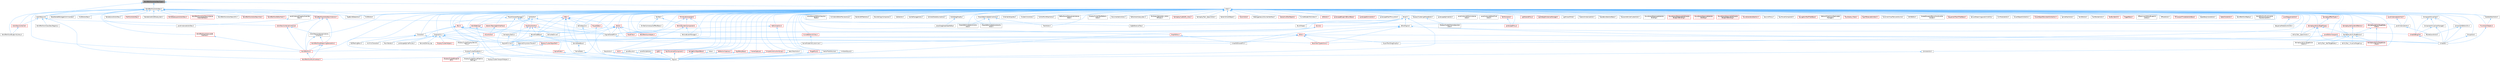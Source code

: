 digraph "WorldPartitionActorDescType.h"
{
 // INTERACTIVE_SVG=YES
 // LATEX_PDF_SIZE
  bgcolor="transparent";
  edge [fontname=Helvetica,fontsize=10,labelfontname=Helvetica,labelfontsize=10];
  node [fontname=Helvetica,fontsize=10,shape=box,height=0.2,width=0.4];
  Node1 [id="Node000001",label="WorldPartitionActorDescType.h",height=0.2,width=0.4,color="gray40", fillcolor="grey60", style="filled", fontcolor="black",tooltip=" "];
  Node1 -> Node2 [id="edge1_Node000001_Node000002",dir="back",color="steelblue1",style="solid",tooltip=" "];
  Node2 [id="Node000002",label="Actor.h",height=0.2,width=0.4,color="grey40", fillcolor="white", style="filled",URL="$d0/d43/Actor_8h.html",tooltip=" "];
  Node2 -> Node3 [id="edge2_Node000002_Node000003",dir="back",color="steelblue1",style="solid",tooltip=" "];
  Node3 [id="Node000003",label="AbilityTask_SpawnActor.h",height=0.2,width=0.4,color="grey40", fillcolor="white", style="filled",URL="$dc/d97/AbilityTask__SpawnActor_8h.html",tooltip=" "];
  Node2 -> Node4 [id="edge3_Node000002_Node000004",dir="back",color="steelblue1",style="solid",tooltip=" "];
  Node4 [id="Node000004",label="ActorDescContainerInstance\lCollection.h",height=0.2,width=0.4,color="grey40", fillcolor="white", style="filled",URL="$df/d80/ActorDescContainerInstanceCollection_8h.html",tooltip=" "];
  Node4 -> Node5 [id="edge4_Node000004_Node000005",dir="back",color="steelblue1",style="solid",tooltip=" "];
  Node5 [id="Node000005",label="WorldPartition.h",height=0.2,width=0.4,color="red", fillcolor="#FFF0F0", style="filled",URL="$de/d1e/WorldPartition_8h.html",tooltip=" "];
  Node5 -> Node14 [id="edge5_Node000005_Node000014",dir="back",color="steelblue1",style="solid",tooltip=" "];
  Node14 [id="Node000014",label="WorldPartitionRuntimeHash.h",height=0.2,width=0.4,color="red", fillcolor="#FFF0F0", style="filled",URL="$d9/df1/WorldPartitionRuntimeHash_8h.html",tooltip=" "];
  Node4 -> Node23 [id="edge6_Node000004_Node000023",dir="back",color="steelblue1",style="solid",tooltip=" "];
  Node23 [id="Node000023",label="WorldPartitionStreamingGeneration.h",height=0.2,width=0.4,color="red", fillcolor="#FFF0F0", style="filled",URL="$d6/dc5/WorldPartitionStreamingGeneration_8h.html",tooltip=" "];
  Node23 -> Node5 [id="edge7_Node000023_Node000005",dir="back",color="steelblue1",style="solid",tooltip=" "];
  Node23 -> Node14 [id="edge8_Node000023_Node000014",dir="back",color="steelblue1",style="solid",tooltip=" "];
  Node2 -> Node25 [id="edge9_Node000002_Node000025",dir="back",color="steelblue1",style="solid",tooltip=" "];
  Node25 [id="Node000025",label="ActorDescList.h",height=0.2,width=0.4,color="grey40", fillcolor="white", style="filled",URL="$d7/da2/ActorDescList_8h.html",tooltip=" "];
  Node25 -> Node26 [id="edge10_Node000025_Node000026",dir="back",color="steelblue1",style="solid",tooltip=" "];
  Node26 [id="Node000026",label="ActorDescContainer.h",height=0.2,width=0.4,color="red", fillcolor="#FFF0F0", style="filled",URL="$de/df0/ActorDescContainer_8h.html",tooltip=" "];
  Node26 -> Node29 [id="edge11_Node000026_Node000029",dir="back",color="steelblue1",style="solid",tooltip=" "];
  Node29 [id="Node000029",label="WorldPartitionBlueprintLibrary.h",height=0.2,width=0.4,color="grey40", fillcolor="white", style="filled",URL="$d1/d6b/WorldPartitionBlueprintLibrary_8h.html",tooltip=" "];
  Node25 -> Node30 [id="edge12_Node000025_Node000030",dir="back",color="steelblue1",style="solid",tooltip=" "];
  Node30 [id="Node000030",label="ActorDescContainerInstance.h",height=0.2,width=0.4,color="red", fillcolor="#FFF0F0", style="filled",URL="$d0/dd1/ActorDescContainerInstance_8h.html",tooltip=" "];
  Node30 -> Node4 [id="edge13_Node000030_Node000004",dir="back",color="steelblue1",style="solid",tooltip=" "];
  Node30 -> Node5 [id="edge14_Node000030_Node000005",dir="back",color="steelblue1",style="solid",tooltip=" "];
  Node25 -> Node34 [id="edge15_Node000025_Node000034",dir="back",color="steelblue1",style="solid",tooltip=" "];
  Node34 [id="Node000034",label="WorldPartitionClassDescRegistry.h",height=0.2,width=0.4,color="grey40", fillcolor="white", style="filled",URL="$d6/d40/WorldPartitionClassDescRegistry_8h.html",tooltip=" "];
  Node25 -> Node14 [id="edge16_Node000025_Node000014",dir="back",color="steelblue1",style="solid",tooltip=" "];
  Node2 -> Node35 [id="edge17_Node000002_Node000035",dir="back",color="steelblue1",style="solid",tooltip=" "];
  Node35 [id="Node000035",label="ActorDragDropOp.h",height=0.2,width=0.4,color="grey40", fillcolor="white", style="filled",URL="$dd/d1a/ActorDragDropOp_8h.html",tooltip=" "];
  Node35 -> Node36 [id="edge18_Node000035_Node000036",dir="back",color="steelblue1",style="solid",tooltip=" "];
  Node36 [id="Node000036",label="ActorDragDropGraphEdOp.h",height=0.2,width=0.4,color="grey40", fillcolor="white", style="filled",URL="$d0/d9b/ActorDragDropGraphEdOp_8h.html",tooltip=" "];
  Node2 -> Node37 [id="edge19_Node000002_Node000037",dir="back",color="steelblue1",style="solid",tooltip=" "];
  Node37 [id="Node000037",label="ActorElementEditorCopyAnd\lPaste.h",height=0.2,width=0.4,color="grey40", fillcolor="white", style="filled",URL="$d8/dc2/ActorElementEditorCopyAndPaste_8h.html",tooltip=" "];
  Node2 -> Node38 [id="edge20_Node000002_Node000038",dir="back",color="steelblue1",style="solid",tooltip=" "];
  Node38 [id="Node000038",label="AmbientSound.h",height=0.2,width=0.4,color="grey40", fillcolor="white", style="filled",URL="$dd/d28/AmbientSound_8h.html",tooltip=" "];
  Node38 -> Node39 [id="edge21_Node000038_Node000039",dir="back",color="steelblue1",style="solid",tooltip=" "];
  Node39 [id="Node000039",label="Engine.h",height=0.2,width=0.4,color="grey40", fillcolor="white", style="filled",URL="$d1/d34/Public_2Engine_8h.html",tooltip=" "];
  Node2 -> Node40 [id="edge22_Node000002_Node000040",dir="back",color="steelblue1",style="solid",tooltip=" "];
  Node40 [id="Node000040",label="AnimationEditorPreviewActor.h",height=0.2,width=0.4,color="grey40", fillcolor="white", style="filled",URL="$dc/d52/AnimationEditorPreviewActor_8h.html",tooltip=" "];
  Node2 -> Node41 [id="edge23_Node000002_Node000041",dir="back",color="steelblue1",style="solid",tooltip=" "];
  Node41 [id="Node000041",label="BandwidthTestActor.h",height=0.2,width=0.4,color="grey40", fillcolor="white", style="filled",URL="$d9/ddf/BandwidthTestActor_8h.html",tooltip=" "];
  Node2 -> Node42 [id="edge24_Node000002_Node000042",dir="back",color="steelblue1",style="solid",tooltip=" "];
  Node42 [id="Node000042",label="BoundsCopyComponent.h",height=0.2,width=0.4,color="grey40", fillcolor="white", style="filled",URL="$d2/d10/BoundsCopyComponent_8h.html",tooltip=" "];
  Node2 -> Node43 [id="edge25_Node000002_Node000043",dir="back",color="steelblue1",style="solid",tooltip=" "];
  Node43 [id="Node000043",label="Brush.h",height=0.2,width=0.4,color="grey40", fillcolor="white", style="filled",URL="$dc/d90/Brush_8h.html",tooltip=" "];
  Node43 -> Node44 [id="edge26_Node000043_Node000044",dir="back",color="steelblue1",style="solid",tooltip=" "];
  Node44 [id="Node000044",label="BrushShape.h",height=0.2,width=0.4,color="grey40", fillcolor="white", style="filled",URL="$d3/d8e/BrushShape_8h.html",tooltip=" "];
  Node43 -> Node45 [id="edge27_Node000043_Node000045",dir="back",color="steelblue1",style="solid",tooltip=" "];
  Node45 [id="Node000045",label="DlgReferenceTree.h",height=0.2,width=0.4,color="grey40", fillcolor="white", style="filled",URL="$db/dd3/DlgReferenceTree_8h.html",tooltip=" "];
  Node43 -> Node46 [id="edge28_Node000043_Node000046",dir="back",color="steelblue1",style="solid",tooltip=" "];
  Node46 [id="Node000046",label="EditorEngine.h",height=0.2,width=0.4,color="grey40", fillcolor="white", style="filled",URL="$da/d0c/EditorEngine_8h.html",tooltip=" "];
  Node46 -> Node47 [id="edge29_Node000046_Node000047",dir="back",color="steelblue1",style="solid",tooltip=" "];
  Node47 [id="Node000047",label="BookMarkTypeActions.h",height=0.2,width=0.4,color="red", fillcolor="#FFF0F0", style="filled",URL="$d0/d2f/BookMarkTypeActions_8h.html",tooltip=" "];
  Node46 -> Node49 [id="edge30_Node000046_Node000049",dir="back",color="steelblue1",style="solid",tooltip=" "];
  Node49 [id="Node000049",label="Editor.h",height=0.2,width=0.4,color="red", fillcolor="#FFF0F0", style="filled",URL="$de/d6e/Editor_8h.html",tooltip=" "];
  Node49 -> Node47 [id="edge31_Node000049_Node000047",dir="back",color="steelblue1",style="solid",tooltip=" "];
  Node49 -> Node144 [id="edge32_Node000049_Node000144",dir="back",color="steelblue1",style="solid",tooltip=" "];
  Node144 [id="Node000144",label="DisplayClusterObjectRef.h",height=0.2,width=0.4,color="red", fillcolor="#FFF0F0", style="filled",URL="$d9/d87/DisplayClusterObjectRef_8h.html",tooltip=" "];
  Node144 -> Node147 [id="edge33_Node000144_Node000147",dir="back",color="steelblue1",style="solid",tooltip=" "];
  Node147 [id="Node000147",label="DisplayClusterRootActor.h",height=0.2,width=0.4,color="grey40", fillcolor="white", style="filled",URL="$d0/d41/DisplayClusterRootActor_8h.html",tooltip=" "];
  Node147 -> Node148 [id="edge34_Node000147_Node000148",dir="back",color="steelblue1",style="solid",tooltip=" "];
  Node148 [id="Node000148",label="DisplayClusterMoviePipeline\lSettings.h",height=0.2,width=0.4,color="grey40", fillcolor="white", style="filled",URL="$d7/d56/DisplayClusterMoviePipelineSettings_8h.html",tooltip=" "];
  Node147 -> Node149 [id="edge35_Node000147_Node000149",dir="back",color="steelblue1",style="solid",tooltip=" "];
  Node149 [id="Node000149",label="DisplayClusterViewportHelpers.h",height=0.2,width=0.4,color="grey40", fillcolor="white", style="filled",URL="$d6/d8b/DisplayClusterViewportHelpers_8h.html",tooltip=" "];
  Node147 -> Node150 [id="edge36_Node000147_Node000150",dir="back",color="steelblue1",style="solid",tooltip=" "];
  Node150 [id="Node000150",label="IDisplayClusterBlueprint\lAPI.h",height=0.2,width=0.4,color="red", fillcolor="#FFF0F0", style="filled",URL="$d6/dd6/IDisplayClusterBlueprintAPI_8h.html",tooltip=" "];
  Node49 -> Node183 [id="edge37_Node000049_Node000183",dir="back",color="steelblue1",style="solid",tooltip=" "];
  Node183 [id="Node000183",label="ExportTextDragDropOp.h",height=0.2,width=0.4,color="grey40", fillcolor="white", style="filled",URL="$de/d5c/ExportTextDragDropOp_8h.html",tooltip=" "];
  Node49 -> Node184 [id="edge38_Node000049_Node000184",dir="back",color="steelblue1",style="solid",tooltip=" "];
  Node184 [id="Node000184",label="ExternalDirtyActorsTracker.h",height=0.2,width=0.4,color="grey40", fillcolor="white", style="filled",URL="$db/d89/ExternalDirtyActorsTracker_8h.html",tooltip=" "];
  Node184 -> Node5 [id="edge39_Node000184_Node000005",dir="back",color="steelblue1",style="solid",tooltip=" "];
  Node49 -> Node185 [id="edge40_Node000049_Node000185",dir="back",color="steelblue1",style="solid",tooltip=" "];
  Node185 [id="Node000185",label="GameModeInfoCustomizer.h",height=0.2,width=0.4,color="grey40", fillcolor="white", style="filled",URL="$d5/df3/GameModeInfoCustomizer_8h.html",tooltip=" "];
  Node49 -> Node159 [id="edge41_Node000049_Node000159",dir="back",color="steelblue1",style="solid",tooltip=" "];
  Node159 [id="Node000159",label="UnrealEd.h",height=0.2,width=0.4,color="grey40", fillcolor="white", style="filled",URL="$d2/d5f/UnrealEd_8h.html",tooltip=" "];
  Node49 -> Node182 [id="edge42_Node000049_Node000182",dir="back",color="steelblue1",style="solid",tooltip=" "];
  Node182 [id="Node000182",label="UnrealEdSharedPCH.h",height=0.2,width=0.4,color="grey40", fillcolor="white", style="filled",URL="$d1/de6/UnrealEdSharedPCH_8h.html",tooltip=" "];
  Node46 -> Node159 [id="edge43_Node000046_Node000159",dir="back",color="steelblue1",style="solid",tooltip=" "];
  Node46 -> Node265 [id="edge44_Node000046_Node000265",dir="back",color="steelblue1",style="solid",tooltip=" "];
  Node265 [id="Node000265",label="UnrealEdEngine.h",height=0.2,width=0.4,color="red", fillcolor="#FFF0F0", style="filled",URL="$d2/d51/UnrealEdEngine_8h.html",tooltip=" "];
  Node265 -> Node159 [id="edge45_Node000265_Node000159",dir="back",color="steelblue1",style="solid",tooltip=" "];
  Node46 -> Node182 [id="edge46_Node000046_Node000182",dir="back",color="steelblue1",style="solid",tooltip=" "];
  Node43 -> Node39 [id="edge47_Node000043_Node000039",dir="back",color="steelblue1",style="solid",tooltip=" "];
  Node43 -> Node267 [id="edge48_Node000043_Node000267",dir="back",color="steelblue1",style="solid",tooltip=" "];
  Node267 [id="Node000267",label="EngineSharedPCH.h",height=0.2,width=0.4,color="grey40", fillcolor="white", style="filled",URL="$dc/dbb/EngineSharedPCH_8h.html",tooltip=" "];
  Node267 -> Node182 [id="edge49_Node000267_Node000182",dir="back",color="steelblue1",style="solid",tooltip=" "];
  Node43 -> Node268 [id="edge50_Node000043_Node000268",dir="back",color="steelblue1",style="solid",tooltip=" "];
  Node268 [id="Node000268",label="Volume.h",height=0.2,width=0.4,color="red", fillcolor="#FFF0F0", style="filled",URL="$d1/dbd/Volume_8h.html",tooltip=" "];
  Node268 -> Node39 [id="edge51_Node000268_Node000039",dir="back",color="steelblue1",style="solid",tooltip=" "];
  Node268 -> Node267 [id="edge52_Node000268_Node000267",dir="back",color="steelblue1",style="solid",tooltip=" "];
  Node2 -> Node352 [id="edge53_Node000002_Node000352",dir="back",color="steelblue1",style="solid",tooltip=" "];
  Node352 [id="Node000352",label="CableActor.h",height=0.2,width=0.4,color="grey40", fillcolor="white", style="filled",URL="$dd/d5e/CableActor_8h.html",tooltip=" "];
  Node2 -> Node353 [id="edge54_Node000002_Node000353",dir="back",color="steelblue1",style="solid",tooltip=" "];
  Node353 [id="Node000353",label="CacheManagerActor.h",height=0.2,width=0.4,color="grey40", fillcolor="white", style="filled",URL="$d6/d22/CacheManagerActor_8h.html",tooltip=" "];
  Node2 -> Node354 [id="edge55_Node000002_Node000354",dir="back",color="steelblue1",style="solid",tooltip=" "];
  Node354 [id="Node000354",label="CameraActor.h",height=0.2,width=0.4,color="grey40", fillcolor="white", style="filled",URL="$d4/df4/CameraActor_8h.html",tooltip=" "];
  Node354 -> Node39 [id="edge56_Node000354_Node000039",dir="back",color="steelblue1",style="solid",tooltip=" "];
  Node2 -> Node355 [id="edge57_Node000002_Node000355",dir="back",color="steelblue1",style="solid",tooltip=" "];
  Node355 [id="Node000355",label="CameraShakeSourceActor.h",height=0.2,width=0.4,color="grey40", fillcolor="white", style="filled",URL="$d5/d92/CameraShakeSourceActor_8h.html",tooltip=" "];
  Node2 -> Node356 [id="edge58_Node000002_Node000356",dir="back",color="steelblue1",style="solid",tooltip=" "];
  Node356 [id="Node000356",label="ChaosDeformableCollisions\lActor.h",height=0.2,width=0.4,color="grey40", fillcolor="white", style="filled",URL="$d2/dce/ChaosDeformableCollisionsActor_8h.html",tooltip=" "];
  Node2 -> Node357 [id="edge59_Node000002_Node000357",dir="back",color="steelblue1",style="solid",tooltip=" "];
  Node357 [id="Node000357",label="ChaosDeformableConstraints\lActor.h",height=0.2,width=0.4,color="grey40", fillcolor="white", style="filled",URL="$d0/dd2/ChaosDeformableConstraintsActor_8h.html",tooltip=" "];
  Node2 -> Node358 [id="edge60_Node000002_Node000358",dir="back",color="steelblue1",style="solid",tooltip=" "];
  Node358 [id="Node000358",label="ChaosDeformableSolverActor.h",height=0.2,width=0.4,color="grey40", fillcolor="white", style="filled",URL="$d2/de9/ChaosDeformableSolverActor_8h.html",tooltip=" "];
  Node358 -> Node356 [id="edge61_Node000358_Node000356",dir="back",color="steelblue1",style="solid",tooltip=" "];
  Node358 -> Node357 [id="edge62_Node000358_Node000357",dir="back",color="steelblue1",style="solid",tooltip=" "];
  Node358 -> Node359 [id="edge63_Node000358_Node000359",dir="back",color="steelblue1",style="solid",tooltip=" "];
  Node359 [id="Node000359",label="FleshActor.h",height=0.2,width=0.4,color="grey40", fillcolor="white", style="filled",URL="$d1/d7e/FleshActor_8h.html",tooltip=" "];
  Node2 -> Node360 [id="edge64_Node000002_Node000360",dir="back",color="steelblue1",style="solid",tooltip=" "];
  Node360 [id="Node000360",label="Character.h",height=0.2,width=0.4,color="grey40", fillcolor="white", style="filled",URL="$db/dc7/Character_8h.html",tooltip=" "];
  Node360 -> Node361 [id="edge65_Node000360_Node000361",dir="back",color="steelblue1",style="solid",tooltip=" "];
  Node361 [id="Node000361",label="ArchVisCharacter.h",height=0.2,width=0.4,color="grey40", fillcolor="white", style="filled",URL="$d3/d2b/ArchVisCharacter_8h.html",tooltip=" "];
  Node360 -> Node362 [id="edge66_Node000360_Node000362",dir="back",color="steelblue1",style="solid",tooltip=" "];
  Node362 [id="Node000362",label="EQSTestingPawn.h",height=0.2,width=0.4,color="grey40", fillcolor="white", style="filled",URL="$de/d48/EQSTestingPawn_8h.html",tooltip=" "];
  Node360 -> Node363 [id="edge67_Node000360_Node000363",dir="back",color="steelblue1",style="solid",tooltip=" "];
  Node363 [id="Node000363",label="EngineMinimal.h",height=0.2,width=0.4,color="grey40", fillcolor="white", style="filled",URL="$d0/d2c/EngineMinimal_8h.html",tooltip=" "];
  Node363 -> Node39 [id="edge68_Node000363_Node000039",dir="back",color="steelblue1",style="solid",tooltip=" "];
  Node2 -> Node364 [id="edge69_Node000002_Node000364",dir="back",color="steelblue1",style="solid",tooltip=" "];
  Node364 [id="Node000364",label="CinematicExporter.h",height=0.2,width=0.4,color="grey40", fillcolor="white", style="filled",URL="$d8/d3d/CinematicExporter_8h.html",tooltip=" "];
  Node2 -> Node365 [id="edge70_Node000002_Node000365",dir="back",color="steelblue1",style="solid",tooltip=" "];
  Node365 [id="Node000365",label="ClusterUnionActor.h",height=0.2,width=0.4,color="grey40", fillcolor="white", style="filled",URL="$d5/d54/ClusterUnionActor_8h.html",tooltip=" "];
  Node2 -> Node366 [id="edge71_Node000002_Node000366",dir="back",color="steelblue1",style="solid",tooltip=" "];
  Node366 [id="Node000366",label="ComponentEditorUtils.h",height=0.2,width=0.4,color="grey40", fillcolor="white", style="filled",URL="$d0/d4b/ComponentEditorUtils_8h.html",tooltip=" "];
  Node366 -> Node367 [id="edge72_Node000366_Node000367",dir="back",color="steelblue1",style="solid",tooltip=" "];
  Node367 [id="Node000367",label="PackedLevelActor.h",height=0.2,width=0.4,color="grey40", fillcolor="white", style="filled",URL="$d7/dfa/PackedLevelActor_8h.html",tooltip=" "];
  Node366 -> Node159 [id="edge73_Node000366_Node000159",dir="back",color="steelblue1",style="solid",tooltip=" "];
  Node2 -> Node368 [id="edge74_Node000002_Node000368",dir="back",color="steelblue1",style="solid",tooltip=" "];
  Node368 [id="Node000368",label="ComponentVisualizer.h",height=0.2,width=0.4,color="grey40", fillcolor="white", style="filled",URL="$d3/d9b/ComponentVisualizer_8h.html",tooltip=" "];
  Node368 -> Node369 [id="edge75_Node000368_Node000369",dir="back",color="steelblue1",style="solid",tooltip=" "];
  Node369 [id="Node000369",label="ComponentVisualizerManager.h",height=0.2,width=0.4,color="grey40", fillcolor="white", style="filled",URL="$d5/d81/ComponentVisualizerManager_8h.html",tooltip=" "];
  Node369 -> Node159 [id="edge76_Node000369_Node000159",dir="back",color="steelblue1",style="solid",tooltip=" "];
  Node369 -> Node265 [id="edge77_Node000369_Node000265",dir="back",color="steelblue1",style="solid",tooltip=" "];
  Node368 -> Node159 [id="edge78_Node000368_Node000159",dir="back",color="steelblue1",style="solid",tooltip=" "];
  Node368 -> Node265 [id="edge79_Node000368_Node000265",dir="back",color="steelblue1",style="solid",tooltip=" "];
  Node2 -> Node370 [id="edge80_Node000002_Node000370",dir="back",color="steelblue1",style="solid",tooltip=" "];
  Node370 [id="Node000370",label="ControlPointMeshActor.h",height=0.2,width=0.4,color="grey40", fillcolor="white", style="filled",URL="$d8/db7/ControlPointMeshActor_8h.html",tooltip=" "];
  Node2 -> Node371 [id="edge81_Node000002_Node000371",dir="back",color="steelblue1",style="solid",tooltip=" "];
  Node371 [id="Node000371",label="Controller.h",height=0.2,width=0.4,color="grey40", fillcolor="white", style="filled",URL="$de/d4a/Controller_8h.html",tooltip=" "];
  Node371 -> Node372 [id="edge82_Node000371_Node000372",dir="back",color="steelblue1",style="solid",tooltip=" "];
  Node372 [id="Node000372",label="AIController.h",height=0.2,width=0.4,color="red", fillcolor="#FFF0F0", style="filled",URL="$d7/dd8/AIController_8h.html",tooltip=" "];
  Node371 -> Node363 [id="edge83_Node000371_Node000363",dir="back",color="steelblue1",style="solid",tooltip=" "];
  Node371 -> Node267 [id="edge84_Node000371_Node000267",dir="back",color="steelblue1",style="solid",tooltip=" "];
  Node371 -> Node375 [id="edge85_Node000371_Node000375",dir="back",color="steelblue1",style="solid",tooltip=" "];
  Node375 [id="Node000375",label="PlayerController.h",height=0.2,width=0.4,color="red", fillcolor="#FFF0F0", style="filled",URL="$db/db4/PlayerController_8h.html",tooltip=" "];
  Node375 -> Node760 [id="edge86_Node000375_Node000760",dir="back",color="steelblue1",style="solid",tooltip=" "];
  Node760 [id="Node000760",label="DemoNetDriver.h",height=0.2,width=0.4,color="grey40", fillcolor="white", style="filled",URL="$df/df9/DemoNetDriver_8h.html",tooltip=" "];
  Node375 -> Node363 [id="edge87_Node000375_Node000363",dir="back",color="steelblue1",style="solid",tooltip=" "];
  Node375 -> Node267 [id="edge88_Node000375_Node000267",dir="back",color="steelblue1",style="solid",tooltip=" "];
  Node375 -> Node761 [id="edge89_Node000375_Node000761",dir="back",color="steelblue1",style="solid",tooltip=" "];
  Node761 [id="Node000761",label="GameModeBase.h",height=0.2,width=0.4,color="grey40", fillcolor="white", style="filled",URL="$d2/d5b/GameModeBase_8h.html",tooltip=" "];
  Node761 -> Node363 [id="edge90_Node000761_Node000363",dir="back",color="steelblue1",style="solid",tooltip=" "];
  Node761 -> Node762 [id="edge91_Node000761_Node000762",dir="back",color="steelblue1",style="solid",tooltip=" "];
  Node762 [id="Node000762",label="GameMode.h",height=0.2,width=0.4,color="red", fillcolor="#FFF0F0", style="filled",URL="$d1/de8/GameMode_8h.html",tooltip=" "];
  Node762 -> Node39 [id="edge92_Node000762_Node000039",dir="back",color="steelblue1",style="solid",tooltip=" "];
  Node761 -> Node185 [id="edge93_Node000761_Node000185",dir="back",color="steelblue1",style="solid",tooltip=" "];
  Node761 -> Node764 [id="edge94_Node000761_Node000764",dir="back",color="steelblue1",style="solid",tooltip=" "];
  Node764 [id="Node000764",label="GameStateBase.h",height=0.2,width=0.4,color="grey40", fillcolor="white", style="filled",URL="$dd/db9/GameStateBase_8h.html",tooltip=" "];
  Node764 -> Node765 [id="edge95_Node000764_Node000765",dir="back",color="steelblue1",style="solid",tooltip=" "];
  Node765 [id="Node000765",label="GameState.h",height=0.2,width=0.4,color="grey40", fillcolor="white", style="filled",URL="$dc/db4/GameState_8h.html",tooltip=" "];
  Node765 -> Node39 [id="edge96_Node000765_Node000039",dir="back",color="steelblue1",style="solid",tooltip=" "];
  Node375 -> Node766 [id="edge97_Node000375_Node000766",dir="back",color="steelblue1",style="solid",tooltip=" "];
  Node766 [id="Node000766",label="GameplayStatics.h",height=0.2,width=0.4,color="grey40", fillcolor="white", style="filled",URL="$d9/dc8/GameplayStatics_8h.html",tooltip=" "];
  Node766 -> Node363 [id="edge98_Node000766_Node000363",dir="back",color="steelblue1",style="solid",tooltip=" "];
  Node2 -> Node768 [id="edge99_Node000002_Node000768",dir="back",color="steelblue1",style="solid",tooltip=" "];
  Node768 [id="Node000768",label="DecalActor.h",height=0.2,width=0.4,color="grey40", fillcolor="white", style="filled",URL="$d2/d2d/DecalActor_8h.html",tooltip=" "];
  Node768 -> Node39 [id="edge100_Node000768_Node000039",dir="back",color="steelblue1",style="solid",tooltip=" "];
  Node2 -> Node769 [id="edge101_Node000002_Node000769",dir="back",color="steelblue1",style="solid",tooltip=" "];
  Node769 [id="Node000769",label="DefaultLevelSequenceInstance\lData.h",height=0.2,width=0.4,color="grey40", fillcolor="white", style="filled",URL="$d0/d8b/DefaultLevelSequenceInstanceData_8h.html",tooltip=" "];
  Node2 -> Node760 [id="edge102_Node000002_Node000760",dir="back",color="steelblue1",style="solid",tooltip=" "];
  Node2 -> Node770 [id="edge103_Node000002_Node000770",dir="back",color="steelblue1",style="solid",tooltip=" "];
  Node770 [id="Node000770",label="DisplayClusterLightCardActor.h",height=0.2,width=0.4,color="grey40", fillcolor="white", style="filled",URL="$d5/dc7/DisplayClusterLightCardActor_8h.html",tooltip=" "];
  Node770 -> Node771 [id="edge104_Node000770_Node000771",dir="back",color="steelblue1",style="solid",tooltip=" "];
  Node771 [id="Node000771",label="DisplayClusterChromakeyCard\lActor.h",height=0.2,width=0.4,color="grey40", fillcolor="white", style="filled",URL="$d4/dc3/DisplayClusterChromakeyCardActor_8h.html",tooltip=" "];
  Node2 -> Node147 [id="edge105_Node000002_Node000147",dir="back",color="steelblue1",style="solid",tooltip=" "];
  Node2 -> Node772 [id="edge106_Node000002_Node000772",dir="back",color="steelblue1",style="solid",tooltip=" "];
  Node772 [id="Node000772",label="DisplayClusterTestPatterns\lActor.h",height=0.2,width=0.4,color="grey40", fillcolor="white", style="filled",URL="$d0/dac/DisplayClusterTestPatternsActor_8h.html",tooltip=" "];
  Node2 -> Node45 [id="edge107_Node000002_Node000045",dir="back",color="steelblue1",style="solid",tooltip=" "];
  Node2 -> Node773 [id="edge108_Node000002_Node000773",dir="back",color="steelblue1",style="solid",tooltip=" "];
  Node773 [id="Node000773",label="DocumentationActor.h",height=0.2,width=0.4,color="grey40", fillcolor="white", style="filled",URL="$d0/dc6/DocumentationActor_8h.html",tooltip=" "];
  Node2 -> Node774 [id="edge109_Node000002_Node000774",dir="back",color="steelblue1",style="solid",tooltip=" "];
  Node774 [id="Node000774",label="EditorActorSubsystem.h",height=0.2,width=0.4,color="grey40", fillcolor="white", style="filled",URL="$d8/db1/EditorActorSubsystem_8h.html",tooltip=" "];
  Node2 -> Node46 [id="edge110_Node000002_Node000046",dir="back",color="steelblue1",style="solid",tooltip=" "];
  Node2 -> Node775 [id="edge111_Node000002_Node000775",dir="back",color="steelblue1",style="solid",tooltip=" "];
  Node775 [id="Node000775",label="Emitter.h",height=0.2,width=0.4,color="grey40", fillcolor="white", style="filled",URL="$da/d24/Emitter_8h.html",tooltip=" "];
  Node775 -> Node776 [id="edge112_Node000775_Node000776",dir="back",color="steelblue1",style="solid",tooltip=" "];
  Node776 [id="Node000776",label="EmitterCameraLensEffectBase.h",height=0.2,width=0.4,color="grey40", fillcolor="white", style="filled",URL="$d5/d54/EmitterCameraLensEffectBase_8h.html",tooltip=" "];
  Node775 -> Node709 [id="edge113_Node000775_Node000709",dir="back",color="steelblue1",style="solid",tooltip=" "];
  Node709 [id="Node000709",label="ParticleSystemComponent.h",height=0.2,width=0.4,color="red", fillcolor="#FFF0F0", style="filled",URL="$d4/d17/ParticleSystemComponent_8h.html",tooltip=" "];
  Node709 -> Node363 [id="edge114_Node000709_Node000363",dir="back",color="steelblue1",style="solid",tooltip=" "];
  Node709 -> Node710 [id="edge115_Node000709_Node000710",dir="back",color="steelblue1",style="solid",tooltip=" "];
  Node710 [id="Node000710",label="ParticleEventManager.h",height=0.2,width=0.4,color="grey40", fillcolor="white", style="filled",URL="$dc/df9/ParticleEventManager_8h.html",tooltip=" "];
  Node2 -> Node363 [id="edge116_Node000002_Node000363",dir="back",color="steelblue1",style="solid",tooltip=" "];
  Node2 -> Node267 [id="edge117_Node000002_Node000267",dir="back",color="steelblue1",style="solid",tooltip=" "];
  Node2 -> Node283 [id="edge118_Node000002_Node000283",dir="back",color="steelblue1",style="solid",tooltip=" "];
  Node283 [id="Node000283",label="EngineUtils.h",height=0.2,width=0.4,color="grey40", fillcolor="white", style="filled",URL="$d4/d61/EngineUtils_8h.html",tooltip=" "];
  Node283 -> Node284 [id="edge119_Node000283_Node000284",dir="back",color="steelblue1",style="solid",tooltip=" "];
  Node284 [id="Node000284",label="DisplayClusterHelpers.h",height=0.2,width=0.4,color="red", fillcolor="#FFF0F0", style="filled",URL="$da/dda/DisplayClusterHelpers_8h.html",tooltip=" "];
  Node283 -> Node144 [id="edge120_Node000283_Node000144",dir="back",color="steelblue1",style="solid",tooltip=" "];
  Node283 -> Node39 [id="edge121_Node000283_Node000039",dir="back",color="steelblue1",style="solid",tooltip=" "];
  Node283 -> Node286 [id="edge122_Node000283_Node000286",dir="back",color="steelblue1",style="solid",tooltip=" "];
  Node286 [id="Node000286",label="IDisplayClusterDisplayDevice\lProxy.h",height=0.2,width=0.4,color="grey40", fillcolor="white", style="filled",URL="$dd/d48/IDisplayClusterDisplayDeviceProxy_8h.html",tooltip=" "];
  Node283 -> Node287 [id="edge123_Node000283_Node000287",dir="back",color="steelblue1",style="solid",tooltip=" "];
  Node287 [id="Node000287",label="LandscapeSplineProxies.h",height=0.2,width=0.4,color="grey40", fillcolor="white", style="filled",URL="$d6/d6f/LandscapeSplineProxies_8h.html",tooltip=" "];
  Node283 -> Node288 [id="edge124_Node000283_Node000288",dir="back",color="steelblue1",style="solid",tooltip=" "];
  Node288 [id="Node000288",label="PawnIterator.h",height=0.2,width=0.4,color="grey40", fillcolor="white", style="filled",URL="$d3/d9c/PawnIterator_8h.html",tooltip=" "];
  Node283 -> Node289 [id="edge125_Node000283_Node000289",dir="back",color="steelblue1",style="solid",tooltip=" "];
  Node289 [id="Node000289",label="Texture2DArray.cpp",height=0.2,width=0.4,color="grey40", fillcolor="white", style="filled",URL="$d7/d13/Texture2DArray_8cpp.html",tooltip=" "];
  Node2 -> Node777 [id="edge126_Node000002_Node000777",dir="back",color="steelblue1",style="solid",tooltip=" "];
  Node777 [id="Node000777",label="EnvQueryGenerator_Actors\lOfClass.h",height=0.2,width=0.4,color="grey40", fillcolor="white", style="filled",URL="$d7/d2e/EnvQueryGenerator__ActorsOfClass_8h.html",tooltip=" "];
  Node2 -> Node183 [id="edge127_Node000002_Node000183",dir="back",color="steelblue1",style="solid",tooltip=" "];
  Node2 -> Node184 [id="edge128_Node000002_Node000184",dir="back",color="steelblue1",style="solid",tooltip=" "];
  Node2 -> Node359 [id="edge129_Node000002_Node000359",dir="back",color="steelblue1",style="solid",tooltip=" "];
  Node2 -> Node761 [id="edge130_Node000002_Node000761",dir="back",color="steelblue1",style="solid",tooltip=" "];
  Node2 -> Node778 [id="edge131_Node000002_Node000778",dir="back",color="steelblue1",style="solid",tooltip=" "];
  Node778 [id="Node000778",label="GameSession.h",height=0.2,width=0.4,color="grey40", fillcolor="white", style="filled",URL="$d1/d7f/GameSession_8h.html",tooltip=" "];
  Node778 -> Node39 [id="edge132_Node000778_Node000039",dir="back",color="steelblue1",style="solid",tooltip=" "];
  Node2 -> Node764 [id="edge133_Node000002_Node000764",dir="back",color="steelblue1",style="solid",tooltip=" "];
  Node2 -> Node779 [id="edge134_Node000002_Node000779",dir="back",color="steelblue1",style="solid",tooltip=" "];
  Node779 [id="Node000779",label="GameplayAbilityTargetActor.h",height=0.2,width=0.4,color="grey40", fillcolor="white", style="filled",URL="$d7/d35/GameplayAbilityTargetActor_8h.html",tooltip=" "];
  Node779 -> Node780 [id="edge135_Node000779_Node000780",dir="back",color="steelblue1",style="solid",tooltip=" "];
  Node780 [id="Node000780",label="AbilityTask_VisualizeTargeting.h",height=0.2,width=0.4,color="grey40", fillcolor="white", style="filled",URL="$df/dbd/AbilityTask__VisualizeTargeting_8h.html",tooltip=" "];
  Node779 -> Node781 [id="edge136_Node000779_Node000781",dir="back",color="steelblue1",style="solid",tooltip=" "];
  Node781 [id="Node000781",label="AbilityTask_WaitTargetData.h",height=0.2,width=0.4,color="grey40", fillcolor="white", style="filled",URL="$d2/d40/AbilityTask__WaitTargetData_8h.html",tooltip=" "];
  Node779 -> Node782 [id="edge137_Node000779_Node000782",dir="back",color="steelblue1",style="solid",tooltip=" "];
  Node782 [id="Node000782",label="GameplayAbilityTargetActor\l_Radius.h",height=0.2,width=0.4,color="grey40", fillcolor="white", style="filled",URL="$da/d31/GameplayAbilityTargetActor__Radius_8h.html",tooltip=" "];
  Node779 -> Node783 [id="edge138_Node000779_Node000783",dir="back",color="steelblue1",style="solid",tooltip=" "];
  Node783 [id="Node000783",label="GameplayAbilityTargetActor\l_Trace.h",height=0.2,width=0.4,color="red", fillcolor="#FFF0F0", style="filled",URL="$d6/d1b/GameplayAbilityTargetActor__Trace_8h.html",tooltip=" "];
  Node2 -> Node787 [id="edge139_Node000002_Node000787",dir="back",color="steelblue1",style="solid",tooltip=" "];
  Node787 [id="Node000787",label="GameplayAbilityTargetData\lFilter.h",height=0.2,width=0.4,color="red", fillcolor="#FFF0F0", style="filled",URL="$d5/d2f/GameplayAbilityTargetDataFilter_8h.html",tooltip=" "];
  Node787 -> Node779 [id="edge140_Node000787_Node000779",dir="back",color="steelblue1",style="solid",tooltip=" "];
  Node787 -> Node783 [id="edge141_Node000787_Node000783",dir="back",color="steelblue1",style="solid",tooltip=" "];
  Node2 -> Node793 [id="edge142_Node000002_Node000793",dir="back",color="steelblue1",style="solid",tooltip=" "];
  Node793 [id="Node000793",label="GameplayAbilityTargetTypes.h",height=0.2,width=0.4,color="red", fillcolor="#FFF0F0", style="filled",URL="$d8/dd1/GameplayAbilityTargetTypes_8h.html",tooltip=" "];
  Node793 -> Node3 [id="edge143_Node000793_Node000003",dir="back",color="steelblue1",style="solid",tooltip=" "];
  Node793 -> Node779 [id="edge144_Node000793_Node000779",dir="back",color="steelblue1",style="solid",tooltip=" "];
  Node793 -> Node782 [id="edge145_Node000793_Node000782",dir="back",color="steelblue1",style="solid",tooltip=" "];
  Node793 -> Node783 [id="edge146_Node000793_Node000783",dir="back",color="steelblue1",style="solid",tooltip=" "];
  Node2 -> Node841 [id="edge147_Node000002_Node000841",dir="back",color="steelblue1",style="solid",tooltip=" "];
  Node841 [id="Node000841",label="GameplayAbilityWorldReticle.h",height=0.2,width=0.4,color="red", fillcolor="#FFF0F0", style="filled",URL="$db/dd7/GameplayAbilityWorldReticle_8h.html",tooltip=" "];
  Node841 -> Node779 [id="edge148_Node000841_Node000779",dir="back",color="steelblue1",style="solid",tooltip=" "];
  Node2 -> Node843 [id="edge149_Node000002_Node000843",dir="back",color="steelblue1",style="solid",tooltip=" "];
  Node843 [id="Node000843",label="GameplayCueNotify_Actor.h",height=0.2,width=0.4,color="red", fillcolor="#FFF0F0", style="filled",URL="$df/d91/GameplayCueNotify__Actor_8h.html",tooltip=" "];
  Node2 -> Node846 [id="edge150_Node000002_Node000846",dir="back",color="steelblue1",style="solid",tooltip=" "];
  Node846 [id="Node000846",label="GameplayEffectTypes.h",height=0.2,width=0.4,color="red", fillcolor="#FFF0F0", style="filled",URL="$d7/d59/GameplayEffectTypes_8h.html",tooltip=" "];
  Node846 -> Node793 [id="edge151_Node000846_Node000793",dir="back",color="steelblue1",style="solid",tooltip=" "];
  Node2 -> Node766 [id="edge152_Node000002_Node000766",dir="back",color="steelblue1",style="solid",tooltip=" "];
  Node2 -> Node878 [id="edge153_Node000002_Node000878",dir="back",color="steelblue1",style="solid",tooltip=" "];
  Node878 [id="Node000878",label="GameplayTask_SpawnActor.h",height=0.2,width=0.4,color="grey40", fillcolor="white", style="filled",URL="$de/d1d/GameplayTask__SpawnActor_8h.html",tooltip=" "];
  Node2 -> Node879 [id="edge154_Node000002_Node000879",dir="back",color="steelblue1",style="solid",tooltip=" "];
  Node879 [id="Node000879",label="GenericSmartObject.h",height=0.2,width=0.4,color="grey40", fillcolor="white", style="filled",URL="$db/dd3/GenericSmartObject_8h.html",tooltip=" "];
  Node2 -> Node880 [id="edge155_Node000002_Node000880",dir="back",color="steelblue1",style="solid",tooltip=" "];
  Node880 [id="Node000880",label="GenericTeamAgentInterface.h",height=0.2,width=0.4,color="red", fillcolor="#FFF0F0", style="filled",URL="$de/dd7/GenericTeamAgentInterface_8h.html",tooltip=" "];
  Node880 -> Node372 [id="edge156_Node000880_Node000372",dir="back",color="steelblue1",style="solid",tooltip=" "];
  Node2 -> Node906 [id="edge157_Node000002_Node000906",dir="back",color="steelblue1",style="solid",tooltip=" "];
  Node906 [id="Node000906",label="GraphEditor.h",height=0.2,width=0.4,color="red", fillcolor="#FFF0F0", style="filled",URL="$dc/dc5/GraphEditor_8h.html",tooltip=" "];
  Node906 -> Node182 [id="edge158_Node000906_Node000182",dir="back",color="steelblue1",style="solid",tooltip=" "];
  Node2 -> Node971 [id="edge159_Node000002_Node000971",dir="back",color="steelblue1",style="solid",tooltip=" "];
  Node971 [id="Node000971",label="GroomActor.h",height=0.2,width=0.4,color="red", fillcolor="#FFF0F0", style="filled",URL="$d6/de0/GroomActor_8h.html",tooltip=" "];
  Node2 -> Node973 [id="edge160_Node000002_Node000973",dir="back",color="steelblue1",style="solid",tooltip=" "];
  Node973 [id="Node000973",label="GroupActor.h",height=0.2,width=0.4,color="grey40", fillcolor="white", style="filled",URL="$da/dd2/GroupActor_8h.html",tooltip=" "];
  Node973 -> Node159 [id="edge161_Node000973_Node000159",dir="back",color="steelblue1",style="solid",tooltip=" "];
  Node2 -> Node974 [id="edge162_Node000002_Node000974",dir="back",color="steelblue1",style="solid",tooltip=" "];
  Node974 [id="Node000974",label="HLODActor.h",height=0.2,width=0.4,color="grey40", fillcolor="white", style="filled",URL="$d7/d35/HLODActor_8h.html",tooltip=" "];
  Node2 -> Node975 [id="edge163_Node000002_Node000975",dir="back",color="steelblue1",style="solid",tooltip=" "];
  Node975 [id="Node000975",label="HUD.h",height=0.2,width=0.4,color="red", fillcolor="#FFF0F0", style="filled",URL="$d0/d0b/HUD_8h.html",tooltip=" "];
  Node975 -> Node39 [id="edge164_Node000975_Node000039",dir="back",color="steelblue1",style="solid",tooltip=" "];
  Node2 -> Node978 [id="edge165_Node000002_Node000978",dir="back",color="steelblue1",style="solid",tooltip=" "];
  Node978 [id="Node000978",label="HeterogeneousVolumeInterface.h",height=0.2,width=0.4,color="grey40", fillcolor="white", style="filled",URL="$d3/de3/HeterogeneousVolumeInterface_8h.html",tooltip=" "];
  Node2 -> Node979 [id="edge166_Node000002_Node000979",dir="back",color="steelblue1",style="solid",tooltip=" "];
  Node979 [id="Node000979",label="Info.h",height=0.2,width=0.4,color="red", fillcolor="#FFF0F0", style="filled",URL="$d3/d00/Info_8h.html",tooltip=" "];
  Node979 -> Node39 [id="edge167_Node000979_Node000039",dir="back",color="steelblue1",style="solid",tooltip=" "];
  Node979 -> Node267 [id="edge168_Node000979_Node000267",dir="back",color="steelblue1",style="solid",tooltip=" "];
  Node979 -> Node761 [id="edge169_Node000979_Node000761",dir="back",color="steelblue1",style="solid",tooltip=" "];
  Node979 -> Node778 [id="edge170_Node000979_Node000778",dir="back",color="steelblue1",style="solid",tooltip=" "];
  Node979 -> Node764 [id="edge171_Node000979_Node000764",dir="back",color="steelblue1",style="solid",tooltip=" "];
  Node979 -> Node984 [id="edge172_Node000979_Node000984",dir="back",color="steelblue1",style="solid",tooltip=" "];
  Node984 [id="Node000984",label="PlayerState.h",height=0.2,width=0.4,color="red", fillcolor="#FFF0F0", style="filled",URL="$d4/d0c/PlayerState_8h.html",tooltip=" "];
  Node984 -> Node39 [id="edge173_Node000984_Node000039",dir="back",color="steelblue1",style="solid",tooltip=" "];
  Node979 -> Node281 [id="edge174_Node000979_Node000281",dir="back",color="steelblue1",style="solid",tooltip=" "];
  Node281 [id="Node000281",label="WorldSettings.h",height=0.2,width=0.4,color="red", fillcolor="#FFF0F0", style="filled",URL="$dd/d74/WorldSettings_8h.html",tooltip=" "];
  Node281 -> Node39 [id="edge175_Node000281_Node000039",dir="back",color="steelblue1",style="solid",tooltip=" "];
  Node281 -> Node267 [id="edge176_Node000281_Node000267",dir="back",color="steelblue1",style="solid",tooltip=" "];
  Node281 -> Node283 [id="edge177_Node000281_Node000283",dir="back",color="steelblue1",style="solid",tooltip=" "];
  Node2 -> Node1000 [id="edge178_Node000002_Node001000",dir="back",color="steelblue1",style="solid",tooltip=" "];
  Node1000 [id="Node001000",label="InteractiveToolObjects.h",height=0.2,width=0.4,color="red", fillcolor="#FFF0F0", style="filled",URL="$d6/d81/InteractiveToolObjects_8h.html",tooltip=" "];
  Node2 -> Node1007 [id="edge179_Node000002_Node001007",dir="back",color="steelblue1",style="solid",tooltip=" "];
  Node1007 [id="Node001007",label="KismetEditorUtilities.h",height=0.2,width=0.4,color="red", fillcolor="#FFF0F0", style="filled",URL="$d4/d72/KismetEditorUtilities_8h.html",tooltip=" "];
  Node1007 -> Node185 [id="edge180_Node001007_Node000185",dir="back",color="steelblue1",style="solid",tooltip=" "];
  Node2 -> Node912 [id="edge181_Node000002_Node000912",dir="back",color="steelblue1",style="solid",tooltip=" "];
  Node912 [id="Node000912",label="KismetNodeInfoContext.h",height=0.2,width=0.4,color="grey40", fillcolor="white", style="filled",URL="$d3/dfc/KismetNodeInfoContext_8h.html",tooltip=" "];
  Node2 -> Node668 [id="edge182_Node000002_Node000668",dir="back",color="steelblue1",style="solid",tooltip=" "];
  Node668 [id="Node000668",label="LODActor.h",height=0.2,width=0.4,color="red", fillcolor="#FFF0F0", style="filled",URL="$df/de0/LODActor_8h.html",tooltip=" "];
  Node2 -> Node1009 [id="edge183_Node000002_Node001009",dir="back",color="steelblue1",style="solid",tooltip=" "];
  Node1009 [id="Node001009",label="LandscapeBlueprintBrushBase.h",height=0.2,width=0.4,color="red", fillcolor="#FFF0F0", style="filled",URL="$d5/de5/LandscapeBlueprintBrushBase_8h.html",tooltip=" "];
  Node2 -> Node1010 [id="edge184_Node000002_Node001010",dir="back",color="steelblue1",style="solid",tooltip=" "];
  Node1010 [id="Node001010",label="LandscapeGizmoActor.h",height=0.2,width=0.4,color="red", fillcolor="#FFF0F0", style="filled",URL="$d5/d41/LandscapeGizmoActor_8h.html",tooltip=" "];
  Node2 -> Node1012 [id="edge185_Node000002_Node001012",dir="back",color="steelblue1",style="solid",tooltip=" "];
  Node1012 [id="Node001012",label="LandscapeMeshProxyActor.h",height=0.2,width=0.4,color="grey40", fillcolor="white", style="filled",URL="$d9/d7e/LandscapeMeshProxyActor_8h.html",tooltip=" "];
  Node2 -> Node442 [id="edge186_Node000002_Node000442",dir="back",color="steelblue1",style="solid",tooltip=" "];
  Node442 [id="Node000442",label="LandscapeProxy.h",height=0.2,width=0.4,color="red", fillcolor="#FFF0F0", style="filled",URL="$db/dae/LandscapeProxy_8h.html",tooltip=" "];
  Node2 -> Node1013 [id="edge187_Node000002_Node001013",dir="back",color="steelblue1",style="solid",tooltip=" "];
  Node1013 [id="Node001013",label="LandscapeSplineActor.h",height=0.2,width=0.4,color="grey40", fillcolor="white", style="filled",URL="$d8/d09/LandscapeSplineActor_8h.html",tooltip=" "];
  Node2 -> Node1014 [id="edge188_Node000002_Node001014",dir="back",color="steelblue1",style="solid",tooltip=" "];
  Node1014 [id="Node001014",label="LevelBounds.h",height=0.2,width=0.4,color="grey40", fillcolor="white", style="filled",URL="$d8/d37/LevelBounds_8h.html",tooltip=" "];
  Node1014 -> Node39 [id="edge189_Node001014_Node000039",dir="back",color="steelblue1",style="solid",tooltip=" "];
  Node2 -> Node168 [id="edge190_Node000002_Node000168",dir="back",color="steelblue1",style="solid",tooltip=" "];
  Node168 [id="Node000168",label="LevelEditorViewport.h",height=0.2,width=0.4,color="red", fillcolor="#FFF0F0", style="filled",URL="$d4/ddf/LevelEditorViewport_8h.html",tooltip=" "];
  Node168 -> Node47 [id="edge191_Node000168_Node000047",dir="back",color="steelblue1",style="solid",tooltip=" "];
  Node168 -> Node159 [id="edge192_Node000168_Node000159",dir="back",color="steelblue1",style="solid",tooltip=" "];
  Node2 -> Node1015 [id="edge193_Node000002_Node001015",dir="back",color="steelblue1",style="solid",tooltip=" "];
  Node1015 [id="Node001015",label="LevelInstanceActor.h",height=0.2,width=0.4,color="grey40", fillcolor="white", style="filled",URL="$d6/d53/LevelInstanceActor_8h.html",tooltip=" "];
  Node1015 -> Node367 [id="edge194_Node001015_Node000367",dir="back",color="steelblue1",style="solid",tooltip=" "];
  Node2 -> Node1016 [id="edge195_Node000002_Node001016",dir="back",color="steelblue1",style="solid",tooltip=" "];
  Node1016 [id="Node001016",label="LevelInstanceActorImpl.h",height=0.2,width=0.4,color="red", fillcolor="#FFF0F0", style="filled",URL="$d6/df6/LevelInstanceActorImpl_8h.html",tooltip=" "];
  Node1016 -> Node1015 [id="edge196_Node001016_Node001015",dir="back",color="steelblue1",style="solid",tooltip=" "];
  Node2 -> Node1019 [id="edge197_Node000002_Node001019",dir="back",color="steelblue1",style="solid",tooltip=" "];
  Node1019 [id="Node001019",label="LevelInstanceEditorInstance\lActor.h",height=0.2,width=0.4,color="grey40", fillcolor="white", style="filled",URL="$d8/d5a/LevelInstanceEditorInstanceActor_8h.html",tooltip=" "];
  Node2 -> Node1020 [id="edge198_Node000002_Node001020",dir="back",color="steelblue1",style="solid",tooltip=" "];
  Node1020 [id="Node001020",label="LevelInstanceEditorPivot\lActor.h",height=0.2,width=0.4,color="grey40", fillcolor="white", style="filled",URL="$d4/de7/LevelInstanceEditorPivotActor_8h.html",tooltip=" "];
  Node2 -> Node1021 [id="edge199_Node000002_Node001021",dir="back",color="steelblue1",style="solid",tooltip=" "];
  Node1021 [id="Node001021",label="LevelScriptActor.h",height=0.2,width=0.4,color="grey40", fillcolor="white", style="filled",URL="$d1/da8/LevelScriptActor_8h.html",tooltip=" "];
  Node1021 -> Node39 [id="edge200_Node001021_Node000039",dir="back",color="steelblue1",style="solid",tooltip=" "];
  Node2 -> Node1022 [id="edge201_Node000002_Node001022",dir="back",color="steelblue1",style="solid",tooltip=" "];
  Node1022 [id="Node001022",label="LevelSequenceActor.h",height=0.2,width=0.4,color="red", fillcolor="#FFF0F0", style="filled",URL="$dd/d4d/LevelSequenceActor_8h.html",tooltip=" "];
  Node1022 -> Node1024 [id="edge202_Node001022_Node001024",dir="back",color="steelblue1",style="solid",tooltip=" "];
  Node1024 [id="Node001024",label="SequenceMediaController.h",height=0.2,width=0.4,color="grey40", fillcolor="white", style="filled",URL="$de/d88/SequenceMediaController_8h.html",tooltip=" "];
  Node2 -> Node1025 [id="edge203_Node000002_Node001025",dir="back",color="steelblue1",style="solid",tooltip=" "];
  Node1025 [id="Node001025",label="Light.h",height=0.2,width=0.4,color="red", fillcolor="#FFF0F0", style="filled",URL="$d4/d73/Light_8h.html",tooltip=" "];
  Node1025 -> Node39 [id="edge204_Node001025_Node000039",dir="back",color="steelblue1",style="solid",tooltip=" "];
  Node2 -> Node1031 [id="edge205_Node000002_Node001031",dir="back",color="steelblue1",style="solid",tooltip=" "];
  Node1031 [id="Node001031",label="LightSceneProxy.h",height=0.2,width=0.4,color="red", fillcolor="#FFF0F0", style="filled",URL="$d1/d0e/LightSceneProxy_8h.html",tooltip=" "];
  Node2 -> Node1034 [id="edge206_Node000002_Node001034",dir="back",color="steelblue1",style="solid",tooltip=" "];
  Node1034 [id="Node001034",label="LightWeightInstanceManager.h",height=0.2,width=0.4,color="red", fillcolor="#FFF0F0", style="filled",URL="$d8/d04/LightWeightInstanceManager_8h.html",tooltip=" "];
  Node2 -> Node1037 [id="edge207_Node000002_Node001037",dir="back",color="steelblue1",style="solid",tooltip=" "];
  Node1037 [id="Node001037",label="LightmassPortal.h",height=0.2,width=0.4,color="grey40", fillcolor="white", style="filled",URL="$d5/df6/LightmassPortal_8h.html",tooltip=" "];
  Node2 -> Node1038 [id="edge208_Node000002_Node001038",dir="back",color="steelblue1",style="solid",tooltip=" "];
  Node1038 [id="Node001038",label="MapBuildDataActor.h",height=0.2,width=0.4,color="grey40", fillcolor="white", style="filled",URL="$de/d00/MapBuildDataActor_8h.html",tooltip=" "];
  Node2 -> Node1039 [id="edge209_Node000002_Node001039",dir="back",color="steelblue1",style="solid",tooltip=" "];
  Node1039 [id="Node001039",label="MaterialInstanceActor.h",height=0.2,width=0.4,color="grey40", fillcolor="white", style="filled",URL="$dc/db3/MaterialInstanceActor_8h.html",tooltip=" "];
  Node2 -> Node1040 [id="edge210_Node000002_Node001040",dir="back",color="steelblue1",style="solid",tooltip=" "];
  Node1040 [id="Node001040",label="MediaBundleActorBase.h",height=0.2,width=0.4,color="grey40", fillcolor="white", style="filled",URL="$dd/da9/MediaBundleActorBase_8h.html",tooltip=" "];
  Node2 -> Node1041 [id="edge211_Node000002_Node001041",dir="back",color="steelblue1",style="solid",tooltip=" "];
  Node1041 [id="Node001041",label="ModularVehicleClusterActor.h",height=0.2,width=0.4,color="grey40", fillcolor="white", style="filled",URL="$db/d99/ModularVehicleClusterActor_8h.html",tooltip=" "];
  Node2 -> Node1042 [id="edge212_Node000002_Node001042",dir="back",color="steelblue1",style="solid",tooltip=" "];
  Node1042 [id="Node001042",label="MovieSceneReplaceableActor\lBinding.h",height=0.2,width=0.4,color="grey40", fillcolor="white", style="filled",URL="$d3/da7/MovieSceneReplaceableActorBinding_8h.html",tooltip=" "];
  Node2 -> Node1043 [id="edge213_Node000002_Node001043",dir="back",color="steelblue1",style="solid",tooltip=" "];
  Node1043 [id="Node001043",label="MovieSceneReplaceableDirector\lBlueprintBinding.h",height=0.2,width=0.4,color="red", fillcolor="#FFF0F0", style="filled",URL="$d6/deb/MovieSceneReplaceableDirectorBlueprintBinding_8h.html",tooltip=" "];
  Node2 -> Node1044 [id="edge214_Node000002_Node001044",dir="back",color="steelblue1",style="solid",tooltip=" "];
  Node1044 [id="Node001044",label="MovieSceneSpawnableActor\lBinding.h",height=0.2,width=0.4,color="red", fillcolor="#FFF0F0", style="filled",URL="$db/d74/MovieSceneSpawnableActorBinding_8h.html",tooltip=" "];
  Node2 -> Node1046 [id="edge215_Node000002_Node001046",dir="back",color="steelblue1",style="solid",tooltip=" "];
  Node1046 [id="Node001046",label="MovieSceneSpawnableDirector\lBlueprintBinding.h",height=0.2,width=0.4,color="red", fillcolor="#FFF0F0", style="filled",URL="$db/d4a/MovieSceneSpawnableDirectorBlueprintBinding_8h.html",tooltip=" "];
  Node2 -> Node1047 [id="edge216_Node000002_Node001047",dir="back",color="steelblue1",style="solid",tooltip=" "];
  Node1047 [id="Node001047",label="MovieSceneSubSection.h",height=0.2,width=0.4,color="red", fillcolor="#FFF0F0", style="filled",URL="$dd/d38/MovieSceneSubSection_8h.html",tooltip=" "];
  Node2 -> Node1057 [id="edge217_Node000002_Node001057",dir="back",color="steelblue1",style="solid",tooltip=" "];
  Node1057 [id="Node001057",label="NavLinkProxy.h",height=0.2,width=0.4,color="grey40", fillcolor="white", style="filled",URL="$d7/dda/NavLinkProxy_8h.html",tooltip=" "];
  Node2 -> Node1058 [id="edge218_Node000002_Node001058",dir="back",color="steelblue1",style="solid",tooltip=" "];
  Node1058 [id="Node001058",label="NavMovementComponent.h",height=0.2,width=0.4,color="red", fillcolor="#FFF0F0", style="filled",URL="$de/d97/NavMovementComponent_8h.html",tooltip=" "];
  Node1058 -> Node39 [id="edge219_Node001058_Node000039",dir="back",color="steelblue1",style="solid",tooltip=" "];
  Node2 -> Node1069 [id="edge220_Node000002_Node001069",dir="back",color="steelblue1",style="solid",tooltip=" "];
  Node1069 [id="Node001069",label="NavMoverComponent.h",height=0.2,width=0.4,color="grey40", fillcolor="white", style="filled",URL="$df/dbc/NavMoverComponent_8h.html",tooltip=" "];
  Node2 -> Node1070 [id="edge221_Node000002_Node001070",dir="back",color="steelblue1",style="solid",tooltip=" "];
  Node1070 [id="Node001070",label="NavigationObjectBase.h",height=0.2,width=0.4,color="red", fillcolor="#FFF0F0", style="filled",URL="$de/d3b/NavigationObjectBase_8h.html",tooltip=" "];
  Node1070 -> Node39 [id="edge222_Node001070_Node000039",dir="back",color="steelblue1",style="solid",tooltip=" "];
  Node2 -> Node1073 [id="edge223_Node000002_Node001073",dir="back",color="steelblue1",style="solid",tooltip=" "];
  Node1073 [id="Node001073",label="NavigationToolFilterBase.h",height=0.2,width=0.4,color="red", fillcolor="#FFF0F0", style="filled",URL="$d6/d34/NavigationToolFilterBase_8h.html",tooltip=" "];
  Node2 -> Node1087 [id="edge224_Node000002_Node001087",dir="back",color="steelblue1",style="solid",tooltip=" "];
  Node1087 [id="Node001087",label="NetConnection.h",height=0.2,width=0.4,color="red", fillcolor="#FFF0F0", style="filled",URL="$d6/d03/NetConnection_8h.html",tooltip=" "];
  Node1087 -> Node39 [id="edge225_Node001087_Node000039",dir="back",color="steelblue1",style="solid",tooltip=" "];
  Node1087 -> Node267 [id="edge226_Node001087_Node000267",dir="back",color="steelblue1",style="solid",tooltip=" "];
  Node2 -> Node1096 [id="edge227_Node000002_Node001096",dir="back",color="steelblue1",style="solid",tooltip=" "];
  Node1096 [id="Node001096",label="NetworkPredictionReplicated\lManager.h",height=0.2,width=0.4,color="grey40", fillcolor="white", style="filled",URL="$d3/df1/NetworkPredictionReplicatedManager_8h.html",tooltip=" "];
  Node2 -> Node1097 [id="edge228_Node000002_Node001097",dir="back",color="steelblue1",style="solid",tooltip=" "];
  Node1097 [id="Node001097",label="Note.h",height=0.2,width=0.4,color="grey40", fillcolor="white", style="filled",URL="$dd/d75/Note_8h.html",tooltip=" "];
  Node1097 -> Node39 [id="edge229_Node001097_Node000039",dir="back",color="steelblue1",style="solid",tooltip=" "];
  Node2 -> Node710 [id="edge230_Node000002_Node000710",dir="back",color="steelblue1",style="solid",tooltip=" "];
  Node2 -> Node1098 [id="edge231_Node000002_Node001098",dir="back",color="steelblue1",style="solid",tooltip=" "];
  Node1098 [id="Node001098",label="PartitionActor.h",height=0.2,width=0.4,color="red", fillcolor="#FFF0F0", style="filled",URL="$d0/d28/PartitionActor_8h.html",tooltip=" "];
  Node1098 -> Node442 [id="edge232_Node001098_Node000442",dir="back",color="steelblue1",style="solid",tooltip=" "];
  Node2 -> Node1103 [id="edge233_Node000002_Node001103",dir="back",color="steelblue1",style="solid",tooltip=" "];
  Node1103 [id="Node001103",label="Pawn.h",height=0.2,width=0.4,color="red", fillcolor="#FFF0F0", style="filled",URL="$db/d0a/Pawn_8h.html",tooltip=" "];
  Node1103 -> Node372 [id="edge234_Node001103_Node000372",dir="back",color="steelblue1",style="solid",tooltip=" "];
  Node1103 -> Node360 [id="edge235_Node001103_Node000360",dir="back",color="steelblue1",style="solid",tooltip=" "];
  Node1103 -> Node363 [id="edge236_Node001103_Node000363",dir="back",color="steelblue1",style="solid",tooltip=" "];
  Node1103 -> Node267 [id="edge237_Node001103_Node000267",dir="back",color="steelblue1",style="solid",tooltip=" "];
  Node1103 -> Node761 [id="edge238_Node001103_Node000761",dir="back",color="steelblue1",style="solid",tooltip=" "];
  Node1103 -> Node288 [id="edge239_Node001103_Node000288",dir="back",color="steelblue1",style="solid",tooltip=" "];
  Node2 -> Node1109 [id="edge240_Node000002_Node001109",dir="back",color="steelblue1",style="solid",tooltip=" "];
  Node1109 [id="Node001109",label="PhysScene_Chaos.h",height=0.2,width=0.4,color="red", fillcolor="#FFF0F0", style="filled",URL="$d7/dc5/PhysScene__Chaos_8h.html",tooltip=" "];
  Node2 -> Node1111 [id="edge241_Node000002_Node001111",dir="back",color="steelblue1",style="solid",tooltip=" "];
  Node1111 [id="Node001111",label="PlayerCameraManager.h",height=0.2,width=0.4,color="grey40", fillcolor="white", style="filled",URL="$d6/da6/PlayerCameraManager_8h.html",tooltip=" "];
  Node1111 -> Node147 [id="edge242_Node001111_Node000147",dir="back",color="steelblue1",style="solid",tooltip=" "];
  Node1111 -> Node39 [id="edge243_Node001111_Node000039",dir="back",color="steelblue1",style="solid",tooltip=" "];
  Node1111 -> Node267 [id="edge244_Node001111_Node000267",dir="back",color="steelblue1",style="solid",tooltip=" "];
  Node1111 -> Node375 [id="edge245_Node001111_Node000375",dir="back",color="steelblue1",style="solid",tooltip=" "];
  Node2 -> Node984 [id="edge246_Node000002_Node000984",dir="back",color="steelblue1",style="solid",tooltip=" "];
  Node2 -> Node453 [id="edge247_Node000002_Node000453",dir="back",color="steelblue1",style="solid",tooltip=" "];
  Node453 [id="Node000453",label="PrimitiveComponent.h",height=0.2,width=0.4,color="red", fillcolor="#FFF0F0", style="filled",URL="$df/d9f/PrimitiveComponent_8h.html",tooltip=" "];
  Node453 -> Node363 [id="edge248_Node000453_Node000363",dir="back",color="steelblue1",style="solid",tooltip=" "];
  Node453 -> Node267 [id="edge249_Node000453_Node000267",dir="back",color="steelblue1",style="solid",tooltip=" "];
  Node453 -> Node709 [id="edge250_Node000453_Node000709",dir="back",color="steelblue1",style="solid",tooltip=" "];
  Node2 -> Node1112 [id="edge251_Node000002_Node001112",dir="back",color="steelblue1",style="solid",tooltip=" "];
  Node1112 [id="Node001112",label="ReflectionCapture.h",height=0.2,width=0.4,color="red", fillcolor="#FFF0F0", style="filled",URL="$d2/d7b/ReflectionCapture_8h.html",tooltip=" "];
  Node1112 -> Node39 [id="edge252_Node001112_Node000039",dir="back",color="steelblue1",style="solid",tooltip=" "];
  Node2 -> Node1116 [id="edge253_Node000002_Node001116",dir="back",color="steelblue1",style="solid",tooltip=" "];
  Node1116 [id="Node001116",label="RigVMExecuteContext.h",height=0.2,width=0.4,color="red", fillcolor="#FFF0F0", style="filled",URL="$d8/d0d/RigVMExecuteContext_8h.html",tooltip=" "];
  Node2 -> Node1274 [id="edge254_Node000002_Node001274",dir="back",color="steelblue1",style="solid",tooltip=" "];
  Node1274 [id="Node001274",label="RigidBodyBase.h",height=0.2,width=0.4,color="red", fillcolor="#FFF0F0", style="filled",URL="$d6/dba/RigidBodyBase_8h.html",tooltip=" "];
  Node1274 -> Node39 [id="edge255_Node001274_Node000039",dir="back",color="steelblue1",style="solid",tooltip=" "];
  Node2 -> Node1278 [id="edge256_Node000002_Node001278",dir="back",color="steelblue1",style="solid",tooltip=" "];
  Node1278 [id="Node001278",label="RuntimeVirtualTextureVolume.h",height=0.2,width=0.4,color="grey40", fillcolor="white", style="filled",URL="$d0/d5c/RuntimeVirtualTextureVolume_8h.html",tooltip=" "];
  Node2 -> Node218 [id="edge257_Node000002_Node000218",dir="back",color="steelblue1",style="solid",tooltip=" "];
  Node218 [id="Node000218",label="SSCSEditor.h",height=0.2,width=0.4,color="grey40", fillcolor="white", style="filled",URL="$d0/d2e/SSCSEditor_8h.html",tooltip=" "];
  Node2 -> Node1279 [id="edge258_Node000002_Node001279",dir="back",color="steelblue1",style="solid",tooltip=" "];
  Node1279 [id="Node001279",label="SceneCapture.h",height=0.2,width=0.4,color="red", fillcolor="#FFF0F0", style="filled",URL="$df/d5a/SceneCapture_8h.html",tooltip=" "];
  Node1279 -> Node39 [id="edge259_Node001279_Node000039",dir="back",color="steelblue1",style="solid",tooltip=" "];
  Node2 -> Node1283 [id="edge260_Node000002_Node001283",dir="back",color="steelblue1",style="solid",tooltip=" "];
  Node1283 [id="Node001283",label="ScopedSuspendRerunConstruction\lScripts.h",height=0.2,width=0.4,color="grey40", fillcolor="white", style="filled",URL="$da/d18/ScopedSuspendRerunConstructionScripts_8h.html",tooltip=" "];
  Node2 -> Node1024 [id="edge261_Node000002_Node001024",dir="back",color="steelblue1",style="solid",tooltip=" "];
  Node2 -> Node1284 [id="edge262_Node000002_Node001284",dir="back",color="steelblue1",style="solid",tooltip=" "];
  Node1284 [id="Node001284",label="SequencerTrackFilterBase.h",height=0.2,width=0.4,color="red", fillcolor="#FFF0F0", style="filled",URL="$d8/def/Filters_2SequencerTrackFilterBase_8h.html",tooltip=" "];
  Node2 -> Node1299 [id="edge263_Node000002_Node001299",dir="back",color="steelblue1",style="solid",tooltip=" "];
  Node1299 [id="Node001299",label="ServerStreamingLevelsVisibility.h",height=0.2,width=0.4,color="grey40", fillcolor="white", style="filled",URL="$d5/dae/ServerStreamingLevelsVisibility_8h.html",tooltip=" "];
  Node2 -> Node1300 [id="edge264_Node000002_Node001300",dir="back",color="steelblue1",style="solid",tooltip=" "];
  Node1300 [id="Node001300",label="SimModuleActor.h",height=0.2,width=0.4,color="grey40", fillcolor="white", style="filled",URL="$d0/d65/SimModuleActor_8h.html",tooltip=" "];
  Node2 -> Node1301 [id="edge265_Node000002_Node001301",dir="back",color="steelblue1",style="solid",tooltip=" "];
  Node1301 [id="Node001301",label="SimpleConstructionScript.h",height=0.2,width=0.4,color="red", fillcolor="#FFF0F0", style="filled",URL="$d4/db8/SimpleConstructionScript_8h.html",tooltip=" "];
  Node1301 -> Node39 [id="edge266_Node001301_Node000039",dir="back",color="steelblue1",style="solid",tooltip=" "];
  Node2 -> Node1303 [id="edge267_Node000002_Node001303",dir="back",color="steelblue1",style="solid",tooltip=" "];
  Node1303 [id="Node001303",label="SkeletalMeshActor.h",height=0.2,width=0.4,color="grey40", fillcolor="white", style="filled",URL="$dc/d45/SkeletalMeshActor_8h.html",tooltip=" "];
  Node1303 -> Node1304 [id="edge268_Node001303_Node001304",dir="back",color="steelblue1",style="solid",tooltip=" "];
  Node1304 [id="Node001304",label="ThumbnailHelpers.h",height=0.2,width=0.4,color="red", fillcolor="#FFF0F0", style="filled",URL="$d7/d06/ThumbnailHelpers_8h.html",tooltip=" "];
  Node1304 -> Node159 [id="edge269_Node001304_Node000159",dir="back",color="steelblue1",style="solid",tooltip=" "];
  Node2 -> Node1311 [id="edge270_Node000002_Node001311",dir="back",color="steelblue1",style="solid",tooltip=" "];
  Node1311 [id="Node001311",label="SmartObjectCollection.h",height=0.2,width=0.4,color="grey40", fillcolor="white", style="filled",URL="$df/d9b/SmartObjectCollection_8h.html",tooltip=" "];
  Node2 -> Node1312 [id="edge271_Node000002_Node001312",dir="back",color="steelblue1",style="solid",tooltip=" "];
  Node1312 [id="Node001312",label="SmartObjectPersistentCollection.h",height=0.2,width=0.4,color="red", fillcolor="#FFF0F0", style="filled",URL="$d4/da1/SmartObjectPersistentCollection_8h.html",tooltip=" "];
  Node2 -> Node1314 [id="edge272_Node000002_Node001314",dir="back",color="steelblue1",style="solid",tooltip=" "];
  Node1314 [id="Node001314",label="SplineMeshActor.h",height=0.2,width=0.4,color="grey40", fillcolor="white", style="filled",URL="$d9/d3c/SplineMeshActor_8h.html",tooltip=" "];
  Node2 -> Node1315 [id="edge273_Node000002_Node001315",dir="back",color="steelblue1",style="solid",tooltip=" "];
  Node1315 [id="Node001315",label="StaticMeshActor.h",height=0.2,width=0.4,color="grey40", fillcolor="white", style="filled",URL="$db/dc4/StaticMeshActor_8h.html",tooltip=" "];
  Node1315 -> Node39 [id="edge274_Node001315_Node000039",dir="back",color="steelblue1",style="solid",tooltip=" "];
  Node2 -> Node1316 [id="edge275_Node000002_Node001316",dir="back",color="steelblue1",style="solid",tooltip=" "];
  Node1316 [id="Node001316",label="TargetPoint.h",height=0.2,width=0.4,color="red", fillcolor="#FFF0F0", style="filled",URL="$d5/d36/TargetPoint_8h.html",tooltip=" "];
  Node1316 -> Node39 [id="edge276_Node001316_Node000039",dir="back",color="steelblue1",style="solid",tooltip=" "];
  Node2 -> Node1317 [id="edge277_Node000002_Node001317",dir="back",color="steelblue1",style="solid",tooltip=" "];
  Node1317 [id="Node001317",label="Text3DActor.h",height=0.2,width=0.4,color="grey40", fillcolor="white", style="filled",URL="$df/df2/Text3DActor_8h.html",tooltip=" "];
  Node2 -> Node1318 [id="edge278_Node000002_Node001318",dir="back",color="steelblue1",style="solid",tooltip=" "];
  Node1318 [id="Node001318",label="TextRenderActor.h",height=0.2,width=0.4,color="grey40", fillcolor="white", style="filled",URL="$d6/da0/TextRenderActor_8h.html",tooltip=" "];
  Node2 -> Node1304 [id="edge279_Node000002_Node001304",dir="back",color="steelblue1",style="solid",tooltip=" "];
  Node2 -> Node1319 [id="edge280_Node000002_Node001319",dir="back",color="steelblue1",style="solid",tooltip=" "];
  Node1319 [id="Node001319",label="ToolBuilderUtil.h",height=0.2,width=0.4,color="red", fillcolor="#FFF0F0", style="filled",URL="$df/d9e/ToolBuilderUtil_8h.html",tooltip=" "];
  Node2 -> Node615 [id="edge281_Node000002_Node000615",dir="back",color="steelblue1",style="solid",tooltip=" "];
  Node615 [id="Node000615",label="TraceFilter.h",height=0.2,width=0.4,color="red", fillcolor="#FFF0F0", style="filled",URL="$de/dc1/TraceFilter_8h.html",tooltip=" "];
  Node2 -> Node1320 [id="edge282_Node000002_Node001320",dir="back",color="steelblue1",style="solid",tooltip=" "];
  Node1320 [id="Node001320",label="TriggerBase.h",height=0.2,width=0.4,color="red", fillcolor="#FFF0F0", style="filled",URL="$d9/d71/TriggerBase_8h.html",tooltip=" "];
  Node2 -> Node265 [id="edge283_Node000002_Node000265",dir="back",color="steelblue1",style="solid",tooltip=" "];
  Node2 -> Node1324 [id="edge284_Node000002_Node001324",dir="back",color="steelblue1",style="solid",tooltip=" "];
  Node1324 [id="Node001324",label="VPBookmarkEditorBlueprint\lLibrary.h",height=0.2,width=0.4,color="grey40", fillcolor="white", style="filled",URL="$d8/d0d/VPBookmarkEditorBlueprintLibrary_8h.html",tooltip=" "];
  Node2 -> Node726 [id="edge285_Node000002_Node000726",dir="back",color="steelblue1",style="solid",tooltip=" "];
  Node726 [id="Node000726",label="VPRootActor.h",height=0.2,width=0.4,color="grey40", fillcolor="white", style="filled",URL="$dc/d14/VPRootActor_8h.html",tooltip=" "];
  Node2 -> Node1325 [id="edge286_Node000002_Node001325",dir="back",color="steelblue1",style="solid",tooltip=" "];
  Node1325 [id="Node001325",label="VPViewportTickableActorBase.h",height=0.2,width=0.4,color="red", fillcolor="#FFF0F0", style="filled",URL="$df/d0e/VPViewportTickableActorBase_8h.html",tooltip=" "];
  Node2 -> Node1332 [id="edge287_Node000002_Node001332",dir="back",color="steelblue1",style="solid",tooltip=" "];
  Node1332 [id="Node001332",label="VectorFieldVolume.h",height=0.2,width=0.4,color="grey40", fillcolor="white", style="filled",URL="$d0/d33/VectorFieldVolume_8h.html",tooltip=" "];
  Node1332 -> Node39 [id="edge288_Node001332_Node000039",dir="back",color="steelblue1",style="solid",tooltip=" "];
  Node2 -> Node1333 [id="edge289_Node000002_Node001333",dir="back",color="steelblue1",style="solid",tooltip=" "];
  Node1333 [id="Node001333",label="WaterBodyIslandActor.h",height=0.2,width=0.4,color="grey40", fillcolor="white", style="filled",URL="$d9/d28/WaterBodyIslandActor_8h.html",tooltip=" "];
  Node2 -> Node1334 [id="edge290_Node000002_Node001334",dir="back",color="steelblue1",style="solid",tooltip=" "];
  Node1334 [id="Node001334",label="WaterZoneActor.h",height=0.2,width=0.4,color="red", fillcolor="#FFF0F0", style="filled",URL="$d4/de0/WaterZoneActor_8h.html",tooltip=" "];
  Node2 -> Node1335 [id="edge291_Node000002_Node001335",dir="back",color="steelblue1",style="solid",tooltip=" "];
  Node1335 [id="Node001335",label="World.h",height=0.2,width=0.4,color="red", fillcolor="#FFF0F0", style="filled",URL="$dd/d5b/World_8h.html",tooltip=" "];
  Node1335 -> Node47 [id="edge292_Node001335_Node000047",dir="back",color="steelblue1",style="solid",tooltip=" "];
  Node1335 -> Node363 [id="edge293_Node001335_Node000363",dir="back",color="steelblue1",style="solid",tooltip=" "];
  Node1335 -> Node267 [id="edge294_Node001335_Node000267",dir="back",color="steelblue1",style="solid",tooltip=" "];
  Node1335 -> Node283 [id="edge295_Node001335_Node000283",dir="back",color="steelblue1",style="solid",tooltip=" "];
  Node1335 -> Node615 [id="edge296_Node001335_Node000615",dir="back",color="steelblue1",style="solid",tooltip=" "];
  Node1335 -> Node1638 [id="edge297_Node001335_Node001638",dir="back",color="steelblue1",style="solid",tooltip=" "];
  Node1638 [id="Node001638",label="WorldPartitionHelpers.h",height=0.2,width=0.4,color="red", fillcolor="#FFF0F0", style="filled",URL="$d9/dff/WorldPartitionHelpers_8h.html",tooltip=" "];
  Node1335 -> Node14 [id="edge298_Node001335_Node000014",dir="back",color="steelblue1",style="solid",tooltip=" "];
  Node2 -> Node5 [id="edge299_Node000002_Node000005",dir="back",color="steelblue1",style="solid",tooltip=" "];
  Node2 -> Node1638 [id="edge300_Node000002_Node001638",dir="back",color="steelblue1",style="solid",tooltip=" "];
  Node2 -> Node1641 [id="edge301_Node000002_Node001641",dir="back",color="steelblue1",style="solid",tooltip=" "];
  Node1641 [id="Node001641",label="WorldPartitionReplay.h",height=0.2,width=0.4,color="grey40", fillcolor="white", style="filled",URL="$df/db8/WorldPartitionReplay_8h.html",tooltip=" "];
  Node2 -> Node1642 [id="edge302_Node000002_Node001642",dir="back",color="steelblue1",style="solid",tooltip=" "];
  Node1642 [id="Node001642",label="WorldPartitionRuntimeCell\lTransformerISM.h",height=0.2,width=0.4,color="grey40", fillcolor="white", style="filled",URL="$d4/d95/WorldPartitionRuntimeCellTransformerISM_8h.html",tooltip=" "];
  Node2 -> Node281 [id="edge303_Node000002_Node000281",dir="back",color="steelblue1",style="solid",tooltip=" "];
  Node1 -> Node25 [id="edge304_Node000001_Node000025",dir="back",color="steelblue1",style="solid",tooltip=" "];
  Node1 -> Node1643 [id="edge305_Node000001_Node001643",dir="back",color="steelblue1",style="solid",tooltip=" "];
  Node1643 [id="Node001643",label="WorldPartitionActorDesc.h",height=0.2,width=0.4,color="grey40", fillcolor="white", style="filled",URL="$d8/d60/WorldPartitionActorDesc_8h.html",tooltip=" "];
  Node1643 -> Node26 [id="edge306_Node001643_Node000026",dir="back",color="steelblue1",style="solid",tooltip=" "];
  Node1643 -> Node25 [id="edge307_Node001643_Node000025",dir="back",color="steelblue1",style="solid",tooltip=" "];
  Node1643 -> Node1630 [id="edge308_Node001643_Node001630",dir="back",color="steelblue1",style="solid",tooltip=" "];
  Node1630 [id="Node001630",label="BaseIteratePackagesCommandlet.h",height=0.2,width=0.4,color="grey40", fillcolor="white", style="filled",URL="$db/d9e/BaseIteratePackagesCommandlet_8h.html",tooltip=" "];
  Node1643 -> Node974 [id="edge309_Node001643_Node000974",dir="back",color="steelblue1",style="solid",tooltip=" "];
  Node1643 -> Node1644 [id="edge310_Node001643_Node001644",dir="back",color="steelblue1",style="solid",tooltip=" "];
  Node1644 [id="Node001644",label="HLODActorDesc.h",height=0.2,width=0.4,color="grey40", fillcolor="white", style="filled",URL="$d3/d20/HLODActorDesc_8h.html",tooltip=" "];
  Node1643 -> Node1015 [id="edge311_Node001643_Node001015",dir="back",color="steelblue1",style="solid",tooltip=" "];
  Node1643 -> Node1018 [id="edge312_Node001643_Node001018",dir="back",color="steelblue1",style="solid",tooltip=" "];
  Node1018 [id="Node001018",label="LevelInstanceActorDesc.h",height=0.2,width=0.4,color="grey40", fillcolor="white", style="filled",URL="$d0/d98/LevelInstanceActorDesc_8h.html",tooltip=" "];
  Node1643 -> Node1645 [id="edge313_Node001643_Node001645",dir="back",color="steelblue1",style="solid",tooltip=" "];
  Node1645 [id="Node001645",label="LevelInstancePropertyOverride\lDesc.h",height=0.2,width=0.4,color="grey40", fillcolor="white", style="filled",URL="$d0/dd0/LevelInstancePropertyOverrideDesc_8h.html",tooltip=" "];
  Node1645 -> Node1018 [id="edge314_Node001645_Node001018",dir="back",color="steelblue1",style="solid",tooltip=" "];
  Node1643 -> Node1038 [id="edge315_Node001643_Node001038",dir="back",color="steelblue1",style="solid",tooltip=" "];
  Node1643 -> Node1646 [id="edge316_Node001643_Node001646",dir="back",color="steelblue1",style="solid",tooltip=" "];
  Node1646 [id="Node001646",label="PackedLevelActorDesc.h",height=0.2,width=0.4,color="grey40", fillcolor="white", style="filled",URL="$d1/dc6/PackedLevelActorDesc_8h.html",tooltip=" "];
  Node1643 -> Node1647 [id="edge317_Node001643_Node001647",dir="back",color="steelblue1",style="solid",tooltip=" "];
  Node1647 [id="Node001647",label="PartitionActorDesc.h",height=0.2,width=0.4,color="red", fillcolor="#FFF0F0", style="filled",URL="$d5/dfc/PartitionActorDesc_8h.html",tooltip=" "];
  Node1643 -> Node1649 [id="edge318_Node001643_Node001649",dir="back",color="steelblue1",style="solid",tooltip=" "];
  Node1649 [id="Node001649",label="StandaloneHLODSubsystem.h",height=0.2,width=0.4,color="grey40", fillcolor="white", style="filled",URL="$d4/d9a/StandaloneHLODSubsystem_8h.html",tooltip=" "];
  Node1643 -> Node1650 [id="edge319_Node001643_Node001650",dir="back",color="steelblue1",style="solid",tooltip=" "];
  Node1650 [id="Node001650",label="WorldDataLayersActorDesc.h",height=0.2,width=0.4,color="red", fillcolor="#FFF0F0", style="filled",URL="$d8/db4/WorldDataLayersActorDesc_8h.html",tooltip=" "];
  Node1643 -> Node5 [id="edge320_Node001643_Node000005",dir="back",color="steelblue1",style="solid",tooltip=" "];
  Node1643 -> Node1651 [id="edge321_Node001643_Node001651",dir="back",color="steelblue1",style="solid",tooltip=" "];
  Node1651 [id="Node001651",label="WorldPartitionActorDescInstance.h",height=0.2,width=0.4,color="red", fillcolor="#FFF0F0", style="filled",URL="$d3/d25/WorldPartitionActorDescInstance_8h.html",tooltip=" "];
  Node1651 -> Node30 [id="edge322_Node001651_Node000030",dir="back",color="steelblue1",style="solid",tooltip=" "];
  Node1651 -> Node5 [id="edge323_Node001651_Node000005",dir="back",color="steelblue1",style="solid",tooltip=" "];
  Node1651 -> Node23 [id="edge324_Node001651_Node000023",dir="back",color="steelblue1",style="solid",tooltip=" "];
  Node1643 -> Node1653 [id="edge325_Node001643_Node001653",dir="back",color="steelblue1",style="solid",tooltip=" "];
  Node1653 [id="Node001653",label="WorldPartitionActorDescInstance\lViewInterface.h",height=0.2,width=0.4,color="red", fillcolor="#FFF0F0", style="filled",URL="$d5/d5f/WorldPartitionActorDescInstanceViewInterface_8h.html",tooltip=" "];
  Node1643 -> Node1674 [id="edge326_Node001643_Node001674",dir="back",color="steelblue1",style="solid",tooltip=" "];
  Node1674 [id="Node001674",label="WorldPartitionActorDescUtils.h",height=0.2,width=0.4,color="grey40", fillcolor="white", style="filled",URL="$d7/daf/WorldPartitionActorDescUtils_8h.html",tooltip=" "];
  Node1643 -> Node1675 [id="edge327_Node001643_Node001675",dir="back",color="steelblue1",style="solid",tooltip=" "];
  Node1675 [id="Node001675",label="WorldPartitionActorDescView.h",height=0.2,width=0.4,color="red", fillcolor="#FFF0F0", style="filled",URL="$dd/d3e/WorldPartitionActorDescView_8h.html",tooltip=" "];
  Node1643 -> Node1678 [id="edge328_Node001643_Node001678",dir="back",color="steelblue1",style="solid",tooltip=" "];
  Node1678 [id="Node001678",label="WorldPartitionActorLoader\lInterface.h",height=0.2,width=0.4,color="red", fillcolor="#FFF0F0", style="filled",URL="$d6/d6f/WorldPartitionActorLoaderInterface_8h.html",tooltip=" "];
  Node1678 -> Node5 [id="edge329_Node001678_Node000005",dir="back",color="steelblue1",style="solid",tooltip=" "];
  Node1643 -> Node29 [id="edge330_Node001643_Node000029",dir="back",color="steelblue1",style="solid",tooltip=" "];
  Node1643 -> Node1686 [id="edge331_Node001643_Node001686",dir="back",color="steelblue1",style="solid",tooltip=" "];
  Node1686 [id="Node001686",label="WorldPartitionEditorHash.h",height=0.2,width=0.4,color="red", fillcolor="#FFF0F0", style="filled",URL="$d3/df8/WorldPartitionEditorHash_8h.html",tooltip=" "];
}
